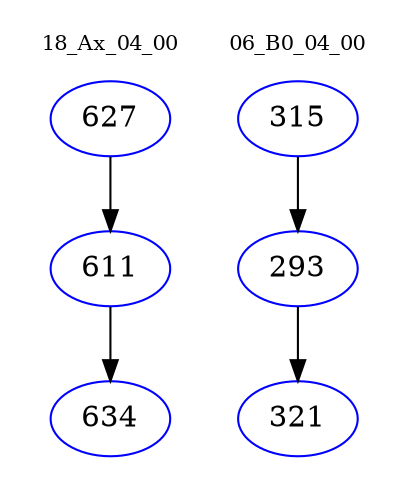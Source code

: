 digraph{
subgraph cluster_0 {
color = white
label = "18_Ax_04_00";
fontsize=10;
T0_627 [label="627", color="blue"]
T0_627 -> T0_611 [color="black"]
T0_611 [label="611", color="blue"]
T0_611 -> T0_634 [color="black"]
T0_634 [label="634", color="blue"]
}
subgraph cluster_1 {
color = white
label = "06_B0_04_00";
fontsize=10;
T1_315 [label="315", color="blue"]
T1_315 -> T1_293 [color="black"]
T1_293 [label="293", color="blue"]
T1_293 -> T1_321 [color="black"]
T1_321 [label="321", color="blue"]
}
}
